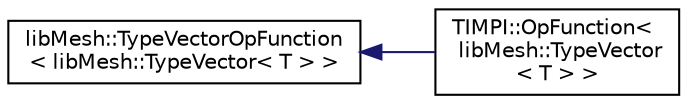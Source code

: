 digraph "类继承关系图"
{
 // INTERACTIVE_SVG=YES
  edge [fontname="Helvetica",fontsize="10",labelfontname="Helvetica",labelfontsize="10"];
  node [fontname="Helvetica",fontsize="10",shape=record];
  rankdir="LR";
  Node1 [label="libMesh::TypeVectorOpFunction\l\< libMesh::TypeVector\< T \> \>",height=0.2,width=0.4,color="black", fillcolor="white", style="filled",URL="$classlibMesh_1_1TypeVectorOpFunction.html"];
  Node1 -> Node2 [dir="back",color="midnightblue",fontsize="10",style="solid",fontname="Helvetica"];
  Node2 [label="TIMPI::OpFunction\<\l libMesh::TypeVector\l\< T \> \>",height=0.2,width=0.4,color="black", fillcolor="white", style="filled",URL="$classTIMPI_1_1OpFunction_3_01libMesh_1_1TypeVector_3_01T_01_4_01_4.html"];
}
